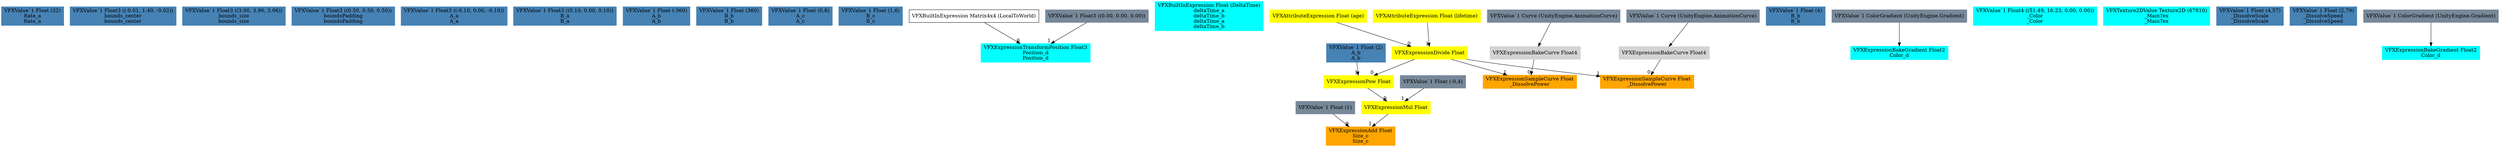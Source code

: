 digraph G {
node0 [shape="box" color="steelblue" style="filled" label="VFXValue`1 Float (32)
Rate_a
Rate_a"]
node1 [shape="box" color="steelblue" style="filled" label="VFXValue`1 Float3 ((-0.01, 1.40, -0.02))
bounds_center
bounds_center"]
node2 [shape="box" color="steelblue" style="filled" label="VFXValue`1 Float3 ((3.00, 3.96, 3.06))
bounds_size
bounds_size"]
node3 [shape="box" color="steelblue" style="filled" label="VFXValue`1 Float3 ((0.50, 0.50, 0.50))
boundsPadding
boundsPadding"]
node4 [shape="box" color="steelblue" style="filled" label="VFXValue`1 Float3 ((-0.10, 0.00, -0.10))
A_a
A_a"]
node5 [shape="box" color="steelblue" style="filled" label="VFXValue`1 Float3 ((0.10, 0.00, 0.10))
B_a
B_a"]
node6 [shape="box" color="steelblue" style="filled" label="VFXValue`1 Float (-360)
A_b
A_b"]
node7 [shape="box" color="steelblue" style="filled" label="VFXValue`1 Float (360)
B_b
B_b"]
node8 [shape="box" color="steelblue" style="filled" label="VFXValue`1 Float (0,8)
A_c
A_c"]
node9 [shape="box" color="steelblue" style="filled" label="VFXValue`1 Float (1,6)
B_c
B_c"]
node10 [shape="box" color="cyan" style="filled" label="VFXExpressionTransformPosition Float3
Position_d
Position_d"]
node11 [shape="box" label="VFXBuiltInExpression Matrix4x4 (LocalToWorld)"]
node12 [shape="box" color="lightslategray" style="filled" label="VFXValue`1 Float3 ((0.00, 0.00, 0.00))"]
node13 [shape="box" color="cyan" style="filled" label="VFXBuiltInExpression Float (DeltaTime)
deltaTime_a
deltaTime_b
deltaTime_a
deltaTime_b"]
node14 [shape="box" color="steelblue" style="filled" label="VFXValue`1 Float (2)
A_b
A_b"]
node15 [shape="box" color="steelblue" style="filled" label="VFXValue`1 Float (4)
B_b
B_b"]
node16 [shape="box" color="orange" style="filled" label="VFXExpressionAdd Float
Size_c
Size_c"]
node17 [shape="box" color="lightslategray" style="filled" label="VFXValue`1 Float (1)"]
node18 [shape="box" color="yellow" style="filled" label="VFXExpressionMul Float"]
node19 [shape="box" color="yellow" style="filled" label="VFXExpressionPow Float"]
node20 [shape="box" color="yellow" style="filled" label="VFXExpressionDivide Float"]
node21 [shape="box" color="yellow" style="filled" label="VFXAttributeExpression Float (age)"]
node22 [shape="box" color="yellow" style="filled" label="VFXAttributeExpression Float (lifetime)"]
node23 [shape="box" color="lightslategray" style="filled" label="VFXValue`1 Float (-0,4)"]
node24 [shape="box" color="cyan" style="filled" label="VFXExpressionBakeGradient Float2
Color_d"]
node25 [shape="box" color="lightslategray" style="filled" label="VFXValue`1 ColorGradient (UnityEngine.Gradient)"]
node26 [shape="box" color="cyan" style="filled" label="VFXValue`1 Float4 ((51.49, 16.23, 0.00, 0.00))
_Color
_Color"]
node27 [shape="box" color="cyan" style="filled" label="VFXTexture2DValue Texture2D (67810)
_MainTex
_MainTex"]
node28 [shape="box" color="orange" style="filled" label="VFXExpressionSampleCurve Float
_DissolvePower"]
node29 [shape="box" color="lightgray" style="filled" label="VFXExpressionBakeCurve Float4"]
node30 [shape="box" color="lightslategray" style="filled" label="VFXValue`1 Curve (UnityEngine.AnimationCurve)"]
node31 [shape="box" color="steelblue" style="filled" label="VFXValue`1 Float (4,57)
_DissolveScale
_DissolveScale"]
node32 [shape="box" color="steelblue" style="filled" label="VFXValue`1 Float (2,79)
_DissolveSpeed
_DissolveSpeed"]
node33 [shape="box" color="cyan" style="filled" label="VFXExpressionBakeGradient Float2
Color_d"]
node34 [shape="box" color="lightslategray" style="filled" label="VFXValue`1 ColorGradient (UnityEngine.Gradient)"]
node35 [shape="box" color="orange" style="filled" label="VFXExpressionSampleCurve Float
_DissolvePower"]
node36 [shape="box" color="lightgray" style="filled" label="VFXExpressionBakeCurve Float4"]
node37 [shape="box" color="lightslategray" style="filled" label="VFXValue`1 Curve (UnityEngine.AnimationCurve)"]
node11 -> node10 [headlabel="0"]
node12 -> node10 [headlabel="1"]
node17 -> node16 [headlabel="0"]
node18 -> node16 [headlabel="1"]
node19 -> node18 [headlabel="0"]
node23 -> node18 [headlabel="1"]
node20 -> node19 [headlabel="0"]
node14 -> node19 [headlabel="1"]
node21 -> node20 [headlabel="0"]
node22 -> node20 [headlabel="1"]
node25 -> node24 
node29 -> node28 [headlabel="0"]
node20 -> node28 [headlabel="1"]
node30 -> node29 
node34 -> node33 
node36 -> node35 [headlabel="0"]
node20 -> node35 [headlabel="1"]
node37 -> node36 
}
